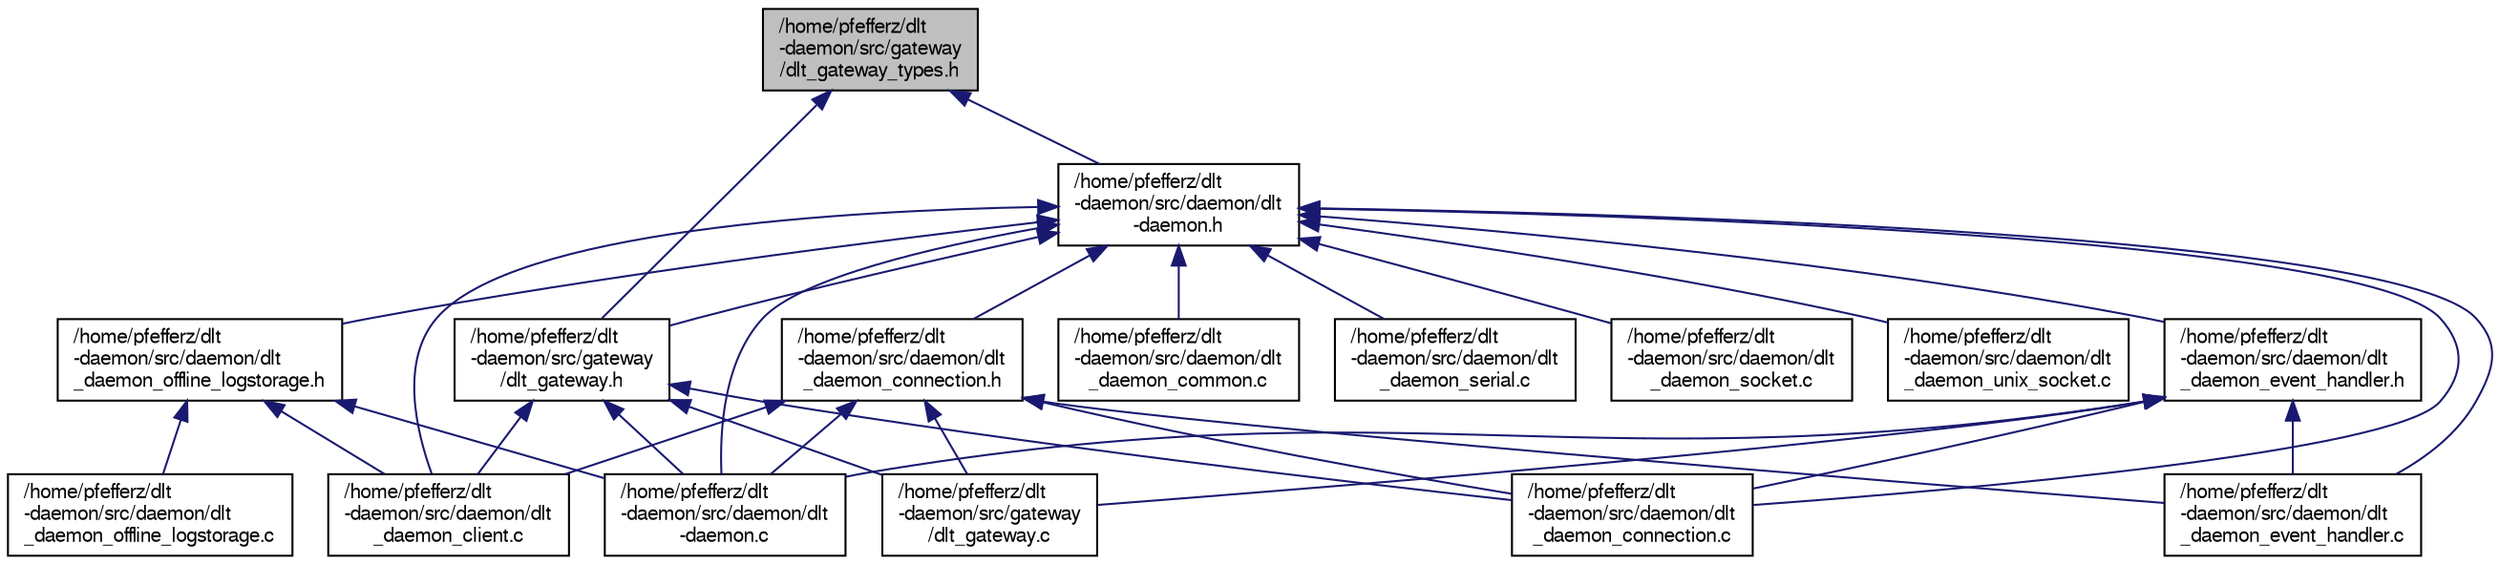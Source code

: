 digraph "/home/pfefferz/dlt-daemon/src/gateway/dlt_gateway_types.h"
{
  edge [fontname="FreeSans",fontsize="10",labelfontname="FreeSans",labelfontsize="10"];
  node [fontname="FreeSans",fontsize="10",shape=record];
  Node1 [label="/home/pfefferz/dlt\l-daemon/src/gateway\l/dlt_gateway_types.h",height=0.2,width=0.4,color="black", fillcolor="grey75", style="filled", fontcolor="black"];
  Node1 -> Node2 [dir="back",color="midnightblue",fontsize="10",style="solid",fontname="FreeSans"];
  Node2 [label="/home/pfefferz/dlt\l-daemon/src/daemon/dlt\l-daemon.h",height=0.2,width=0.4,color="black", fillcolor="white", style="filled",URL="$dlt-daemon_8h.html"];
  Node2 -> Node3 [dir="back",color="midnightblue",fontsize="10",style="solid",fontname="FreeSans"];
  Node3 [label="/home/pfefferz/dlt\l-daemon/src/daemon/dlt\l-daemon.c",height=0.2,width=0.4,color="black", fillcolor="white", style="filled",URL="$dlt-daemon_8c.html"];
  Node2 -> Node4 [dir="back",color="midnightblue",fontsize="10",style="solid",fontname="FreeSans"];
  Node4 [label="/home/pfefferz/dlt\l-daemon/src/daemon/dlt\l_daemon_connection.h",height=0.2,width=0.4,color="black", fillcolor="white", style="filled",URL="$dlt__daemon__connection_8h.html"];
  Node4 -> Node3 [dir="back",color="midnightblue",fontsize="10",style="solid",fontname="FreeSans"];
  Node4 -> Node5 [dir="back",color="midnightblue",fontsize="10",style="solid",fontname="FreeSans"];
  Node5 [label="/home/pfefferz/dlt\l-daemon/src/daemon/dlt\l_daemon_client.c",height=0.2,width=0.4,color="black", fillcolor="white", style="filled",URL="$dlt__daemon__client_8c.html"];
  Node4 -> Node6 [dir="back",color="midnightblue",fontsize="10",style="solid",fontname="FreeSans"];
  Node6 [label="/home/pfefferz/dlt\l-daemon/src/daemon/dlt\l_daemon_connection.c",height=0.2,width=0.4,color="black", fillcolor="white", style="filled",URL="$dlt__daemon__connection_8c.html"];
  Node4 -> Node7 [dir="back",color="midnightblue",fontsize="10",style="solid",fontname="FreeSans"];
  Node7 [label="/home/pfefferz/dlt\l-daemon/src/daemon/dlt\l_daemon_event_handler.c",height=0.2,width=0.4,color="black", fillcolor="white", style="filled",URL="$dlt__daemon__event__handler_8c.html"];
  Node4 -> Node8 [dir="back",color="midnightblue",fontsize="10",style="solid",fontname="FreeSans"];
  Node8 [label="/home/pfefferz/dlt\l-daemon/src/gateway\l/dlt_gateway.c",height=0.2,width=0.4,color="black", fillcolor="white", style="filled",URL="$dlt__gateway_8c.html"];
  Node2 -> Node9 [dir="back",color="midnightblue",fontsize="10",style="solid",fontname="FreeSans"];
  Node9 [label="/home/pfefferz/dlt\l-daemon/src/daemon/dlt\l_daemon_event_handler.h",height=0.2,width=0.4,color="black", fillcolor="white", style="filled",URL="$dlt__daemon__event__handler_8h.html"];
  Node9 -> Node3 [dir="back",color="midnightblue",fontsize="10",style="solid",fontname="FreeSans"];
  Node9 -> Node6 [dir="back",color="midnightblue",fontsize="10",style="solid",fontname="FreeSans"];
  Node9 -> Node7 [dir="back",color="midnightblue",fontsize="10",style="solid",fontname="FreeSans"];
  Node9 -> Node8 [dir="back",color="midnightblue",fontsize="10",style="solid",fontname="FreeSans"];
  Node2 -> Node10 [dir="back",color="midnightblue",fontsize="10",style="solid",fontname="FreeSans"];
  Node10 [label="/home/pfefferz/dlt\l-daemon/src/daemon/dlt\l_daemon_offline_logstorage.h",height=0.2,width=0.4,color="black", fillcolor="white", style="filled",URL="$dlt__daemon__offline__logstorage_8h.html"];
  Node10 -> Node3 [dir="back",color="midnightblue",fontsize="10",style="solid",fontname="FreeSans"];
  Node10 -> Node5 [dir="back",color="midnightblue",fontsize="10",style="solid",fontname="FreeSans"];
  Node10 -> Node11 [dir="back",color="midnightblue",fontsize="10",style="solid",fontname="FreeSans"];
  Node11 [label="/home/pfefferz/dlt\l-daemon/src/daemon/dlt\l_daemon_offline_logstorage.c",height=0.2,width=0.4,color="black", fillcolor="white", style="filled",URL="$dlt__daemon__offline__logstorage_8c.html"];
  Node2 -> Node5 [dir="back",color="midnightblue",fontsize="10",style="solid",fontname="FreeSans"];
  Node2 -> Node12 [dir="back",color="midnightblue",fontsize="10",style="solid",fontname="FreeSans"];
  Node12 [label="/home/pfefferz/dlt\l-daemon/src/daemon/dlt\l_daemon_common.c",height=0.2,width=0.4,color="black", fillcolor="white", style="filled",URL="$dlt__daemon__common_8c.html"];
  Node2 -> Node6 [dir="back",color="midnightblue",fontsize="10",style="solid",fontname="FreeSans"];
  Node2 -> Node7 [dir="back",color="midnightblue",fontsize="10",style="solid",fontname="FreeSans"];
  Node2 -> Node13 [dir="back",color="midnightblue",fontsize="10",style="solid",fontname="FreeSans"];
  Node13 [label="/home/pfefferz/dlt\l-daemon/src/daemon/dlt\l_daemon_serial.c",height=0.2,width=0.4,color="black", fillcolor="white", style="filled",URL="$dlt__daemon__serial_8c.html"];
  Node2 -> Node14 [dir="back",color="midnightblue",fontsize="10",style="solid",fontname="FreeSans"];
  Node14 [label="/home/pfefferz/dlt\l-daemon/src/daemon/dlt\l_daemon_socket.c",height=0.2,width=0.4,color="black", fillcolor="white", style="filled",URL="$dlt__daemon__socket_8c.html"];
  Node2 -> Node15 [dir="back",color="midnightblue",fontsize="10",style="solid",fontname="FreeSans"];
  Node15 [label="/home/pfefferz/dlt\l-daemon/src/daemon/dlt\l_daemon_unix_socket.c",height=0.2,width=0.4,color="black", fillcolor="white", style="filled",URL="$dlt__daemon__unix__socket_8c.html"];
  Node2 -> Node16 [dir="back",color="midnightblue",fontsize="10",style="solid",fontname="FreeSans"];
  Node16 [label="/home/pfefferz/dlt\l-daemon/src/gateway\l/dlt_gateway.h",height=0.2,width=0.4,color="black", fillcolor="white", style="filled",URL="$dlt__gateway_8h.html"];
  Node16 -> Node3 [dir="back",color="midnightblue",fontsize="10",style="solid",fontname="FreeSans"];
  Node16 -> Node5 [dir="back",color="midnightblue",fontsize="10",style="solid",fontname="FreeSans"];
  Node16 -> Node6 [dir="back",color="midnightblue",fontsize="10",style="solid",fontname="FreeSans"];
  Node16 -> Node8 [dir="back",color="midnightblue",fontsize="10",style="solid",fontname="FreeSans"];
  Node1 -> Node16 [dir="back",color="midnightblue",fontsize="10",style="solid",fontname="FreeSans"];
}
